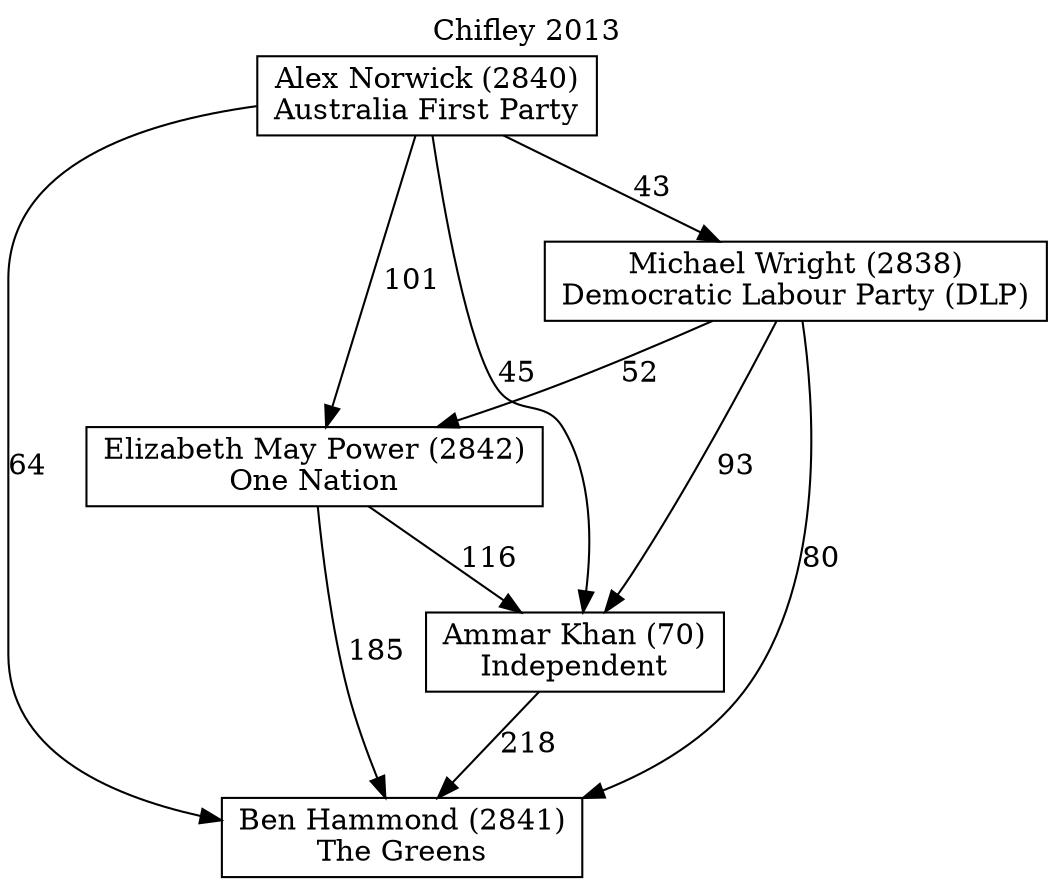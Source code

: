 // House preference flow
digraph "Ben Hammond (2841)_Chifley_2013" {
	graph [label="Chifley 2013" labelloc=t mclimit=10]
	node [shape=box]
	"Alex Norwick (2840)" [label="Alex Norwick (2840)
Australia First Party"]
	"Ammar Khan (70)" [label="Ammar Khan (70)
Independent"]
	"Ben Hammond (2841)" [label="Ben Hammond (2841)
The Greens"]
	"Elizabeth May Power (2842)" [label="Elizabeth May Power (2842)
One Nation"]
	"Michael Wright (2838)" [label="Michael Wright (2838)
Democratic Labour Party (DLP)"]
	"Alex Norwick (2840)" -> "Ammar Khan (70)" [label=45]
	"Alex Norwick (2840)" -> "Ben Hammond (2841)" [label=64]
	"Alex Norwick (2840)" -> "Elizabeth May Power (2842)" [label=101]
	"Alex Norwick (2840)" -> "Michael Wright (2838)" [label=43]
	"Ammar Khan (70)" -> "Ben Hammond (2841)" [label=218]
	"Elizabeth May Power (2842)" -> "Ammar Khan (70)" [label=116]
	"Elizabeth May Power (2842)" -> "Ben Hammond (2841)" [label=185]
	"Michael Wright (2838)" -> "Ammar Khan (70)" [label=93]
	"Michael Wright (2838)" -> "Ben Hammond (2841)" [label=80]
	"Michael Wright (2838)" -> "Elizabeth May Power (2842)" [label=52]
}
